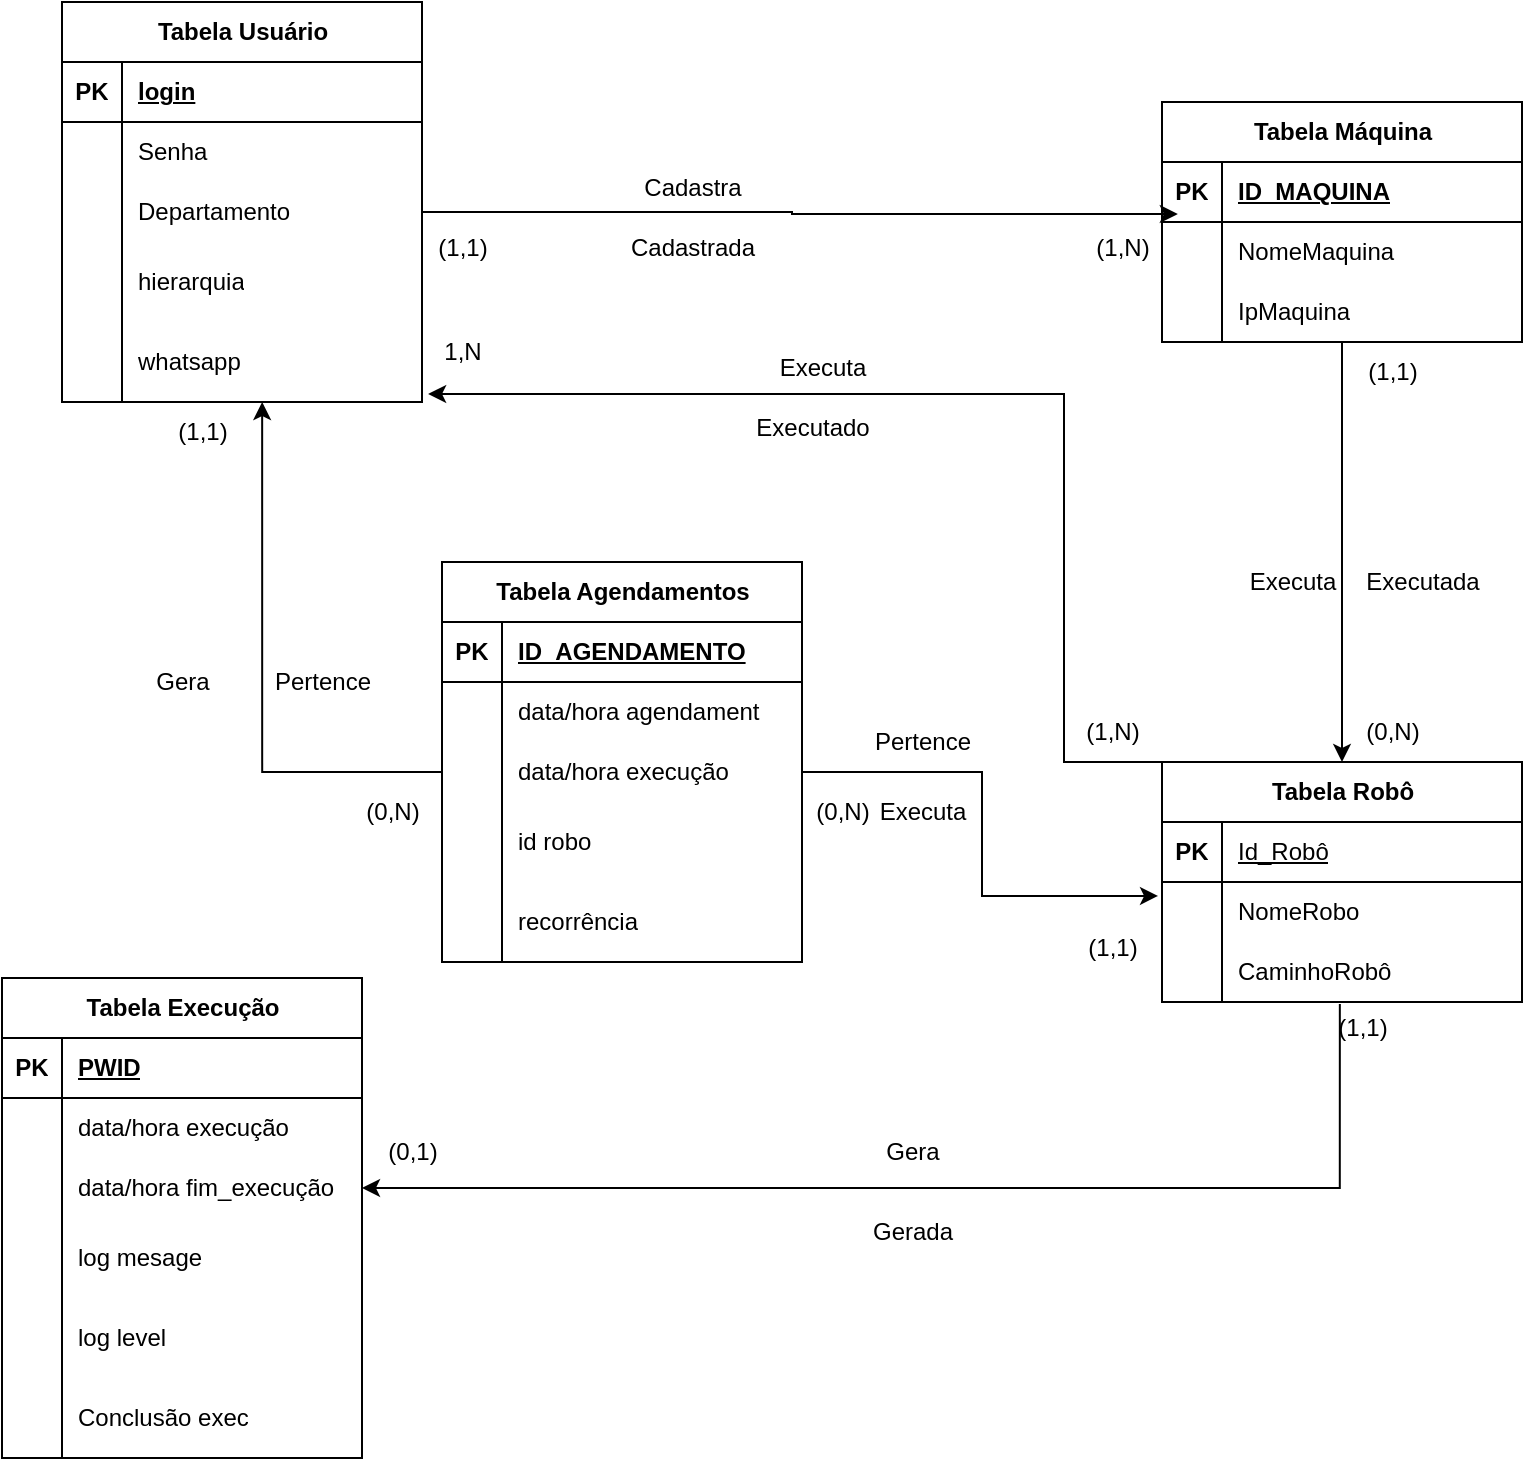 <mxfile version="26.2.14">
  <diagram name="Page-1" id="6133507b-19e7-1e82-6fc7-422aa6c4b21f">
    <mxGraphModel dx="1426" dy="777" grid="1" gridSize="10" guides="1" tooltips="1" connect="1" arrows="1" fold="1" page="1" pageScale="1" pageWidth="1100" pageHeight="850" background="none" math="0" shadow="0">
      <root>
        <mxCell id="0" />
        <mxCell id="1" parent="0" />
        <mxCell id="HXHxLX1F0vO_g3HVjSz9-2" value="Tabela Usuário" style="shape=table;startSize=30;container=1;collapsible=1;childLayout=tableLayout;fixedRows=1;rowLines=0;fontStyle=1;align=center;resizeLast=1;html=1;" vertex="1" parent="1">
          <mxGeometry x="300" y="70" width="180" height="200" as="geometry" />
        </mxCell>
        <mxCell id="HXHxLX1F0vO_g3HVjSz9-3" value="" style="shape=tableRow;horizontal=0;startSize=0;swimlaneHead=0;swimlaneBody=0;fillColor=none;collapsible=0;dropTarget=0;points=[[0,0.5],[1,0.5]];portConstraint=eastwest;top=0;left=0;right=0;bottom=1;" vertex="1" parent="HXHxLX1F0vO_g3HVjSz9-2">
          <mxGeometry y="30" width="180" height="30" as="geometry" />
        </mxCell>
        <mxCell id="HXHxLX1F0vO_g3HVjSz9-4" value="PK" style="shape=partialRectangle;connectable=0;fillColor=none;top=0;left=0;bottom=0;right=0;fontStyle=1;overflow=hidden;whiteSpace=wrap;html=1;" vertex="1" parent="HXHxLX1F0vO_g3HVjSz9-3">
          <mxGeometry width="30" height="30" as="geometry">
            <mxRectangle width="30" height="30" as="alternateBounds" />
          </mxGeometry>
        </mxCell>
        <mxCell id="HXHxLX1F0vO_g3HVjSz9-5" value="login" style="shape=partialRectangle;connectable=0;fillColor=none;top=0;left=0;bottom=0;right=0;align=left;spacingLeft=6;fontStyle=5;overflow=hidden;whiteSpace=wrap;html=1;" vertex="1" parent="HXHxLX1F0vO_g3HVjSz9-3">
          <mxGeometry x="30" width="150" height="30" as="geometry">
            <mxRectangle width="150" height="30" as="alternateBounds" />
          </mxGeometry>
        </mxCell>
        <mxCell id="HXHxLX1F0vO_g3HVjSz9-6" value="" style="shape=tableRow;horizontal=0;startSize=0;swimlaneHead=0;swimlaneBody=0;fillColor=none;collapsible=0;dropTarget=0;points=[[0,0.5],[1,0.5]];portConstraint=eastwest;top=0;left=0;right=0;bottom=0;" vertex="1" parent="HXHxLX1F0vO_g3HVjSz9-2">
          <mxGeometry y="60" width="180" height="30" as="geometry" />
        </mxCell>
        <mxCell id="HXHxLX1F0vO_g3HVjSz9-7" value="" style="shape=partialRectangle;connectable=0;fillColor=none;top=0;left=0;bottom=0;right=0;editable=1;overflow=hidden;whiteSpace=wrap;html=1;" vertex="1" parent="HXHxLX1F0vO_g3HVjSz9-6">
          <mxGeometry width="30" height="30" as="geometry">
            <mxRectangle width="30" height="30" as="alternateBounds" />
          </mxGeometry>
        </mxCell>
        <mxCell id="HXHxLX1F0vO_g3HVjSz9-8" value="Senha" style="shape=partialRectangle;connectable=0;fillColor=none;top=0;left=0;bottom=0;right=0;align=left;spacingLeft=6;overflow=hidden;whiteSpace=wrap;html=1;" vertex="1" parent="HXHxLX1F0vO_g3HVjSz9-6">
          <mxGeometry x="30" width="150" height="30" as="geometry">
            <mxRectangle width="150" height="30" as="alternateBounds" />
          </mxGeometry>
        </mxCell>
        <mxCell id="HXHxLX1F0vO_g3HVjSz9-9" value="" style="shape=tableRow;horizontal=0;startSize=0;swimlaneHead=0;swimlaneBody=0;fillColor=none;collapsible=0;dropTarget=0;points=[[0,0.5],[1,0.5]];portConstraint=eastwest;top=0;left=0;right=0;bottom=0;" vertex="1" parent="HXHxLX1F0vO_g3HVjSz9-2">
          <mxGeometry y="90" width="180" height="30" as="geometry" />
        </mxCell>
        <mxCell id="HXHxLX1F0vO_g3HVjSz9-10" value="" style="shape=partialRectangle;connectable=0;fillColor=none;top=0;left=0;bottom=0;right=0;editable=1;overflow=hidden;whiteSpace=wrap;html=1;" vertex="1" parent="HXHxLX1F0vO_g3HVjSz9-9">
          <mxGeometry width="30" height="30" as="geometry">
            <mxRectangle width="30" height="30" as="alternateBounds" />
          </mxGeometry>
        </mxCell>
        <mxCell id="HXHxLX1F0vO_g3HVjSz9-11" value="Departamento" style="shape=partialRectangle;connectable=0;fillColor=none;top=0;left=0;bottom=0;right=0;align=left;spacingLeft=6;overflow=hidden;whiteSpace=wrap;html=1;" vertex="1" parent="HXHxLX1F0vO_g3HVjSz9-9">
          <mxGeometry x="30" width="150" height="30" as="geometry">
            <mxRectangle width="150" height="30" as="alternateBounds" />
          </mxGeometry>
        </mxCell>
        <mxCell id="HXHxLX1F0vO_g3HVjSz9-12" value="" style="shape=tableRow;horizontal=0;startSize=0;swimlaneHead=0;swimlaneBody=0;fillColor=none;collapsible=0;dropTarget=0;points=[[0,0.5],[1,0.5]];portConstraint=eastwest;top=0;left=0;right=0;bottom=0;" vertex="1" parent="HXHxLX1F0vO_g3HVjSz9-2">
          <mxGeometry y="120" width="180" height="40" as="geometry" />
        </mxCell>
        <mxCell id="HXHxLX1F0vO_g3HVjSz9-13" value="" style="shape=partialRectangle;connectable=0;fillColor=none;top=0;left=0;bottom=0;right=0;editable=1;overflow=hidden;whiteSpace=wrap;html=1;" vertex="1" parent="HXHxLX1F0vO_g3HVjSz9-12">
          <mxGeometry width="30" height="40" as="geometry">
            <mxRectangle width="30" height="40" as="alternateBounds" />
          </mxGeometry>
        </mxCell>
        <mxCell id="HXHxLX1F0vO_g3HVjSz9-14" value="hierarquia" style="shape=partialRectangle;connectable=0;fillColor=none;top=0;left=0;bottom=0;right=0;align=left;spacingLeft=6;overflow=hidden;whiteSpace=wrap;html=1;" vertex="1" parent="HXHxLX1F0vO_g3HVjSz9-12">
          <mxGeometry x="30" width="150" height="40" as="geometry">
            <mxRectangle width="150" height="40" as="alternateBounds" />
          </mxGeometry>
        </mxCell>
        <mxCell id="HXHxLX1F0vO_g3HVjSz9-15" style="shape=tableRow;horizontal=0;startSize=0;swimlaneHead=0;swimlaneBody=0;fillColor=none;collapsible=0;dropTarget=0;points=[[0,0.5],[1,0.5]];portConstraint=eastwest;top=0;left=0;right=0;bottom=0;" vertex="1" parent="HXHxLX1F0vO_g3HVjSz9-2">
          <mxGeometry y="160" width="180" height="40" as="geometry" />
        </mxCell>
        <mxCell id="HXHxLX1F0vO_g3HVjSz9-16" style="shape=partialRectangle;connectable=0;fillColor=none;top=0;left=0;bottom=0;right=0;editable=1;overflow=hidden;whiteSpace=wrap;html=1;" vertex="1" parent="HXHxLX1F0vO_g3HVjSz9-15">
          <mxGeometry width="30" height="40" as="geometry">
            <mxRectangle width="30" height="40" as="alternateBounds" />
          </mxGeometry>
        </mxCell>
        <mxCell id="HXHxLX1F0vO_g3HVjSz9-17" value="whatsapp" style="shape=partialRectangle;connectable=0;fillColor=none;top=0;left=0;bottom=0;right=0;align=left;spacingLeft=6;overflow=hidden;whiteSpace=wrap;html=1;" vertex="1" parent="HXHxLX1F0vO_g3HVjSz9-15">
          <mxGeometry x="30" width="150" height="40" as="geometry">
            <mxRectangle width="150" height="40" as="alternateBounds" />
          </mxGeometry>
        </mxCell>
        <mxCell id="HXHxLX1F0vO_g3HVjSz9-89" style="edgeStyle=orthogonalEdgeStyle;rounded=0;orthogonalLoop=1;jettySize=auto;html=1;" edge="1" parent="1" source="HXHxLX1F0vO_g3HVjSz9-19" target="HXHxLX1F0vO_g3HVjSz9-32">
          <mxGeometry relative="1" as="geometry" />
        </mxCell>
        <mxCell id="HXHxLX1F0vO_g3HVjSz9-19" value="Tabela Máquina" style="shape=table;startSize=30;container=1;collapsible=1;childLayout=tableLayout;fixedRows=1;rowLines=0;fontStyle=1;align=center;resizeLast=1;html=1;" vertex="1" parent="1">
          <mxGeometry x="850" y="120" width="180" height="120" as="geometry" />
        </mxCell>
        <mxCell id="HXHxLX1F0vO_g3HVjSz9-20" value="" style="shape=tableRow;horizontal=0;startSize=0;swimlaneHead=0;swimlaneBody=0;fillColor=none;collapsible=0;dropTarget=0;points=[[0,0.5],[1,0.5]];portConstraint=eastwest;top=0;left=0;right=0;bottom=1;" vertex="1" parent="HXHxLX1F0vO_g3HVjSz9-19">
          <mxGeometry y="30" width="180" height="30" as="geometry" />
        </mxCell>
        <mxCell id="HXHxLX1F0vO_g3HVjSz9-21" value="PK" style="shape=partialRectangle;connectable=0;fillColor=none;top=0;left=0;bottom=0;right=0;fontStyle=1;overflow=hidden;whiteSpace=wrap;html=1;" vertex="1" parent="HXHxLX1F0vO_g3HVjSz9-20">
          <mxGeometry width="30" height="30" as="geometry">
            <mxRectangle width="30" height="30" as="alternateBounds" />
          </mxGeometry>
        </mxCell>
        <mxCell id="HXHxLX1F0vO_g3HVjSz9-22" value="ID_MAQUINA" style="shape=partialRectangle;connectable=0;fillColor=none;top=0;left=0;bottom=0;right=0;align=left;spacingLeft=6;fontStyle=5;overflow=hidden;whiteSpace=wrap;html=1;" vertex="1" parent="HXHxLX1F0vO_g3HVjSz9-20">
          <mxGeometry x="30" width="150" height="30" as="geometry">
            <mxRectangle width="150" height="30" as="alternateBounds" />
          </mxGeometry>
        </mxCell>
        <mxCell id="HXHxLX1F0vO_g3HVjSz9-23" value="" style="shape=tableRow;horizontal=0;startSize=0;swimlaneHead=0;swimlaneBody=0;fillColor=none;collapsible=0;dropTarget=0;points=[[0,0.5],[1,0.5]];portConstraint=eastwest;top=0;left=0;right=0;bottom=0;" vertex="1" parent="HXHxLX1F0vO_g3HVjSz9-19">
          <mxGeometry y="60" width="180" height="30" as="geometry" />
        </mxCell>
        <mxCell id="HXHxLX1F0vO_g3HVjSz9-24" value="" style="shape=partialRectangle;connectable=0;fillColor=none;top=0;left=0;bottom=0;right=0;editable=1;overflow=hidden;whiteSpace=wrap;html=1;" vertex="1" parent="HXHxLX1F0vO_g3HVjSz9-23">
          <mxGeometry width="30" height="30" as="geometry">
            <mxRectangle width="30" height="30" as="alternateBounds" />
          </mxGeometry>
        </mxCell>
        <mxCell id="HXHxLX1F0vO_g3HVjSz9-25" value="NomeMaquina&lt;span style=&quot;white-space: pre;&quot;&gt;&#x9;&lt;/span&gt;" style="shape=partialRectangle;connectable=0;fillColor=none;top=0;left=0;bottom=0;right=0;align=left;spacingLeft=6;overflow=hidden;whiteSpace=wrap;html=1;" vertex="1" parent="HXHxLX1F0vO_g3HVjSz9-23">
          <mxGeometry x="30" width="150" height="30" as="geometry">
            <mxRectangle width="150" height="30" as="alternateBounds" />
          </mxGeometry>
        </mxCell>
        <mxCell id="HXHxLX1F0vO_g3HVjSz9-26" value="" style="shape=tableRow;horizontal=0;startSize=0;swimlaneHead=0;swimlaneBody=0;fillColor=none;collapsible=0;dropTarget=0;points=[[0,0.5],[1,0.5]];portConstraint=eastwest;top=0;left=0;right=0;bottom=0;" vertex="1" parent="HXHxLX1F0vO_g3HVjSz9-19">
          <mxGeometry y="90" width="180" height="30" as="geometry" />
        </mxCell>
        <mxCell id="HXHxLX1F0vO_g3HVjSz9-27" value="" style="shape=partialRectangle;connectable=0;fillColor=none;top=0;left=0;bottom=0;right=0;editable=1;overflow=hidden;whiteSpace=wrap;html=1;" vertex="1" parent="HXHxLX1F0vO_g3HVjSz9-26">
          <mxGeometry width="30" height="30" as="geometry">
            <mxRectangle width="30" height="30" as="alternateBounds" />
          </mxGeometry>
        </mxCell>
        <mxCell id="HXHxLX1F0vO_g3HVjSz9-28" value="IpMaquina" style="shape=partialRectangle;connectable=0;fillColor=none;top=0;left=0;bottom=0;right=0;align=left;spacingLeft=6;overflow=hidden;whiteSpace=wrap;html=1;" vertex="1" parent="HXHxLX1F0vO_g3HVjSz9-26">
          <mxGeometry x="30" width="150" height="30" as="geometry">
            <mxRectangle width="150" height="30" as="alternateBounds" />
          </mxGeometry>
        </mxCell>
        <mxCell id="HXHxLX1F0vO_g3HVjSz9-125" style="edgeStyle=orthogonalEdgeStyle;rounded=0;orthogonalLoop=1;jettySize=auto;html=1;entryX=1.017;entryY=0.9;entryDx=0;entryDy=0;entryPerimeter=0;exitX=0;exitY=0;exitDx=0;exitDy=0;" edge="1" parent="1" source="HXHxLX1F0vO_g3HVjSz9-32" target="HXHxLX1F0vO_g3HVjSz9-15">
          <mxGeometry relative="1" as="geometry">
            <mxPoint x="800" y="270" as="targetPoint" />
            <Array as="points">
              <mxPoint x="801" y="450" />
              <mxPoint x="801" y="266" />
            </Array>
          </mxGeometry>
        </mxCell>
        <mxCell id="HXHxLX1F0vO_g3HVjSz9-32" value="Tabela Robô" style="shape=table;startSize=30;container=1;collapsible=1;childLayout=tableLayout;fixedRows=1;rowLines=0;fontStyle=1;align=center;resizeLast=1;html=1;" vertex="1" parent="1">
          <mxGeometry x="850" y="450" width="180" height="120" as="geometry">
            <mxRectangle x="850" y="450" width="110" height="30" as="alternateBounds" />
          </mxGeometry>
        </mxCell>
        <mxCell id="HXHxLX1F0vO_g3HVjSz9-33" value="" style="shape=tableRow;horizontal=0;startSize=0;swimlaneHead=0;swimlaneBody=0;fillColor=none;collapsible=0;dropTarget=0;points=[[0,0.5],[1,0.5]];portConstraint=eastwest;top=0;left=0;right=0;bottom=1;" vertex="1" parent="HXHxLX1F0vO_g3HVjSz9-32">
          <mxGeometry y="30" width="180" height="30" as="geometry" />
        </mxCell>
        <mxCell id="HXHxLX1F0vO_g3HVjSz9-34" value="PK" style="shape=partialRectangle;connectable=0;fillColor=none;top=0;left=0;bottom=0;right=0;fontStyle=1;overflow=hidden;whiteSpace=wrap;html=1;" vertex="1" parent="HXHxLX1F0vO_g3HVjSz9-33">
          <mxGeometry width="30" height="30" as="geometry">
            <mxRectangle width="30" height="30" as="alternateBounds" />
          </mxGeometry>
        </mxCell>
        <mxCell id="HXHxLX1F0vO_g3HVjSz9-35" value="&lt;span style=&quot;font-weight: 400;&quot;&gt;Id_Robô&lt;/span&gt;" style="shape=partialRectangle;connectable=0;fillColor=none;top=0;left=0;bottom=0;right=0;align=left;spacingLeft=6;fontStyle=5;overflow=hidden;whiteSpace=wrap;html=1;" vertex="1" parent="HXHxLX1F0vO_g3HVjSz9-33">
          <mxGeometry x="30" width="150" height="30" as="geometry">
            <mxRectangle width="150" height="30" as="alternateBounds" />
          </mxGeometry>
        </mxCell>
        <mxCell id="HXHxLX1F0vO_g3HVjSz9-39" value="" style="shape=tableRow;horizontal=0;startSize=0;swimlaneHead=0;swimlaneBody=0;fillColor=none;collapsible=0;dropTarget=0;points=[[0,0.5],[1,0.5]];portConstraint=eastwest;top=0;left=0;right=0;bottom=0;" vertex="1" parent="HXHxLX1F0vO_g3HVjSz9-32">
          <mxGeometry y="60" width="180" height="30" as="geometry" />
        </mxCell>
        <mxCell id="HXHxLX1F0vO_g3HVjSz9-40" value="" style="shape=partialRectangle;connectable=0;fillColor=none;top=0;left=0;bottom=0;right=0;editable=1;overflow=hidden;whiteSpace=wrap;html=1;" vertex="1" parent="HXHxLX1F0vO_g3HVjSz9-39">
          <mxGeometry width="30" height="30" as="geometry">
            <mxRectangle width="30" height="30" as="alternateBounds" />
          </mxGeometry>
        </mxCell>
        <mxCell id="HXHxLX1F0vO_g3HVjSz9-41" value="NomeRobo" style="shape=partialRectangle;connectable=0;fillColor=none;top=0;left=0;bottom=0;right=0;align=left;spacingLeft=6;overflow=hidden;whiteSpace=wrap;html=1;" vertex="1" parent="HXHxLX1F0vO_g3HVjSz9-39">
          <mxGeometry x="30" width="150" height="30" as="geometry">
            <mxRectangle width="150" height="30" as="alternateBounds" />
          </mxGeometry>
        </mxCell>
        <mxCell id="HXHxLX1F0vO_g3HVjSz9-42" style="shape=tableRow;horizontal=0;startSize=0;swimlaneHead=0;swimlaneBody=0;fillColor=none;collapsible=0;dropTarget=0;points=[[0,0.5],[1,0.5]];portConstraint=eastwest;top=0;left=0;right=0;bottom=0;" vertex="1" parent="HXHxLX1F0vO_g3HVjSz9-32">
          <mxGeometry y="90" width="180" height="30" as="geometry" />
        </mxCell>
        <mxCell id="HXHxLX1F0vO_g3HVjSz9-43" style="shape=partialRectangle;connectable=0;fillColor=none;top=0;left=0;bottom=0;right=0;editable=1;overflow=hidden;whiteSpace=wrap;html=1;" vertex="1" parent="HXHxLX1F0vO_g3HVjSz9-42">
          <mxGeometry width="30" height="30" as="geometry">
            <mxRectangle width="30" height="30" as="alternateBounds" />
          </mxGeometry>
        </mxCell>
        <mxCell id="HXHxLX1F0vO_g3HVjSz9-44" value="CaminhoRobô" style="shape=partialRectangle;connectable=0;fillColor=none;top=0;left=0;bottom=0;right=0;align=left;spacingLeft=6;overflow=hidden;whiteSpace=wrap;html=1;" vertex="1" parent="HXHxLX1F0vO_g3HVjSz9-42">
          <mxGeometry x="30" width="150" height="30" as="geometry">
            <mxRectangle width="150" height="30" as="alternateBounds" />
          </mxGeometry>
        </mxCell>
        <mxCell id="HXHxLX1F0vO_g3HVjSz9-45" value="Tabela Execução" style="shape=table;startSize=30;container=1;collapsible=1;childLayout=tableLayout;fixedRows=1;rowLines=0;fontStyle=1;align=center;resizeLast=1;html=1;" vertex="1" parent="1">
          <mxGeometry x="270" y="558" width="180" height="240" as="geometry" />
        </mxCell>
        <mxCell id="HXHxLX1F0vO_g3HVjSz9-46" value="" style="shape=tableRow;horizontal=0;startSize=0;swimlaneHead=0;swimlaneBody=0;fillColor=none;collapsible=0;dropTarget=0;points=[[0,0.5],[1,0.5]];portConstraint=eastwest;top=0;left=0;right=0;bottom=1;" vertex="1" parent="HXHxLX1F0vO_g3HVjSz9-45">
          <mxGeometry y="30" width="180" height="30" as="geometry" />
        </mxCell>
        <mxCell id="HXHxLX1F0vO_g3HVjSz9-47" value="PK" style="shape=partialRectangle;connectable=0;fillColor=none;top=0;left=0;bottom=0;right=0;fontStyle=1;overflow=hidden;whiteSpace=wrap;html=1;" vertex="1" parent="HXHxLX1F0vO_g3HVjSz9-46">
          <mxGeometry width="30" height="30" as="geometry">
            <mxRectangle width="30" height="30" as="alternateBounds" />
          </mxGeometry>
        </mxCell>
        <mxCell id="HXHxLX1F0vO_g3HVjSz9-48" value="PWID" style="shape=partialRectangle;connectable=0;fillColor=none;top=0;left=0;bottom=0;right=0;align=left;spacingLeft=6;fontStyle=5;overflow=hidden;whiteSpace=wrap;html=1;" vertex="1" parent="HXHxLX1F0vO_g3HVjSz9-46">
          <mxGeometry x="30" width="150" height="30" as="geometry">
            <mxRectangle width="150" height="30" as="alternateBounds" />
          </mxGeometry>
        </mxCell>
        <mxCell id="HXHxLX1F0vO_g3HVjSz9-49" value="" style="shape=tableRow;horizontal=0;startSize=0;swimlaneHead=0;swimlaneBody=0;fillColor=none;collapsible=0;dropTarget=0;points=[[0,0.5],[1,0.5]];portConstraint=eastwest;top=0;left=0;right=0;bottom=0;" vertex="1" parent="HXHxLX1F0vO_g3HVjSz9-45">
          <mxGeometry y="60" width="180" height="30" as="geometry" />
        </mxCell>
        <mxCell id="HXHxLX1F0vO_g3HVjSz9-50" value="" style="shape=partialRectangle;connectable=0;fillColor=none;top=0;left=0;bottom=0;right=0;editable=1;overflow=hidden;whiteSpace=wrap;html=1;" vertex="1" parent="HXHxLX1F0vO_g3HVjSz9-49">
          <mxGeometry width="30" height="30" as="geometry">
            <mxRectangle width="30" height="30" as="alternateBounds" />
          </mxGeometry>
        </mxCell>
        <mxCell id="HXHxLX1F0vO_g3HVjSz9-51" value="&lt;span style=&quot;text-align: center;&quot;&gt;data/hora execução&lt;/span&gt;" style="shape=partialRectangle;connectable=0;fillColor=none;top=0;left=0;bottom=0;right=0;align=left;spacingLeft=6;overflow=hidden;whiteSpace=wrap;html=1;" vertex="1" parent="HXHxLX1F0vO_g3HVjSz9-49">
          <mxGeometry x="30" width="150" height="30" as="geometry">
            <mxRectangle width="150" height="30" as="alternateBounds" />
          </mxGeometry>
        </mxCell>
        <mxCell id="HXHxLX1F0vO_g3HVjSz9-52" value="" style="shape=tableRow;horizontal=0;startSize=0;swimlaneHead=0;swimlaneBody=0;fillColor=none;collapsible=0;dropTarget=0;points=[[0,0.5],[1,0.5]];portConstraint=eastwest;top=0;left=0;right=0;bottom=0;" vertex="1" parent="HXHxLX1F0vO_g3HVjSz9-45">
          <mxGeometry y="90" width="180" height="30" as="geometry" />
        </mxCell>
        <mxCell id="HXHxLX1F0vO_g3HVjSz9-53" value="" style="shape=partialRectangle;connectable=0;fillColor=none;top=0;left=0;bottom=0;right=0;editable=1;overflow=hidden;whiteSpace=wrap;html=1;" vertex="1" parent="HXHxLX1F0vO_g3HVjSz9-52">
          <mxGeometry width="30" height="30" as="geometry">
            <mxRectangle width="30" height="30" as="alternateBounds" />
          </mxGeometry>
        </mxCell>
        <mxCell id="HXHxLX1F0vO_g3HVjSz9-54" value="&lt;span style=&quot;text-align: center;&quot;&gt;data/hora fim_execução&lt;/span&gt;" style="shape=partialRectangle;connectable=0;fillColor=none;top=0;left=0;bottom=0;right=0;align=left;spacingLeft=6;overflow=hidden;whiteSpace=wrap;html=1;" vertex="1" parent="HXHxLX1F0vO_g3HVjSz9-52">
          <mxGeometry x="30" width="150" height="30" as="geometry">
            <mxRectangle width="150" height="30" as="alternateBounds" />
          </mxGeometry>
        </mxCell>
        <mxCell id="HXHxLX1F0vO_g3HVjSz9-55" value="" style="shape=tableRow;horizontal=0;startSize=0;swimlaneHead=0;swimlaneBody=0;fillColor=none;collapsible=0;dropTarget=0;points=[[0,0.5],[1,0.5]];portConstraint=eastwest;top=0;left=0;right=0;bottom=0;" vertex="1" parent="HXHxLX1F0vO_g3HVjSz9-45">
          <mxGeometry y="120" width="180" height="40" as="geometry" />
        </mxCell>
        <mxCell id="HXHxLX1F0vO_g3HVjSz9-56" value="" style="shape=partialRectangle;connectable=0;fillColor=none;top=0;left=0;bottom=0;right=0;editable=1;overflow=hidden;whiteSpace=wrap;html=1;" vertex="1" parent="HXHxLX1F0vO_g3HVjSz9-55">
          <mxGeometry width="30" height="40" as="geometry">
            <mxRectangle width="30" height="40" as="alternateBounds" />
          </mxGeometry>
        </mxCell>
        <mxCell id="HXHxLX1F0vO_g3HVjSz9-57" value="&lt;span style=&quot;text-align: center;&quot;&gt;log mesage&lt;/span&gt;" style="shape=partialRectangle;connectable=0;fillColor=none;top=0;left=0;bottom=0;right=0;align=left;spacingLeft=6;overflow=hidden;whiteSpace=wrap;html=1;" vertex="1" parent="HXHxLX1F0vO_g3HVjSz9-55">
          <mxGeometry x="30" width="150" height="40" as="geometry">
            <mxRectangle width="150" height="40" as="alternateBounds" />
          </mxGeometry>
        </mxCell>
        <mxCell id="HXHxLX1F0vO_g3HVjSz9-58" style="shape=tableRow;horizontal=0;startSize=0;swimlaneHead=0;swimlaneBody=0;fillColor=none;collapsible=0;dropTarget=0;points=[[0,0.5],[1,0.5]];portConstraint=eastwest;top=0;left=0;right=0;bottom=0;" vertex="1" parent="HXHxLX1F0vO_g3HVjSz9-45">
          <mxGeometry y="160" width="180" height="40" as="geometry" />
        </mxCell>
        <mxCell id="HXHxLX1F0vO_g3HVjSz9-59" style="shape=partialRectangle;connectable=0;fillColor=none;top=0;left=0;bottom=0;right=0;editable=1;overflow=hidden;whiteSpace=wrap;html=1;" vertex="1" parent="HXHxLX1F0vO_g3HVjSz9-58">
          <mxGeometry width="30" height="40" as="geometry">
            <mxRectangle width="30" height="40" as="alternateBounds" />
          </mxGeometry>
        </mxCell>
        <mxCell id="HXHxLX1F0vO_g3HVjSz9-60" value="&lt;span style=&quot;text-align: center;&quot;&gt;log level&lt;/span&gt;" style="shape=partialRectangle;connectable=0;fillColor=none;top=0;left=0;bottom=0;right=0;align=left;spacingLeft=6;overflow=hidden;whiteSpace=wrap;html=1;" vertex="1" parent="HXHxLX1F0vO_g3HVjSz9-58">
          <mxGeometry x="30" width="150" height="40" as="geometry">
            <mxRectangle width="150" height="40" as="alternateBounds" />
          </mxGeometry>
        </mxCell>
        <mxCell id="HXHxLX1F0vO_g3HVjSz9-61" style="shape=tableRow;horizontal=0;startSize=0;swimlaneHead=0;swimlaneBody=0;fillColor=none;collapsible=0;dropTarget=0;points=[[0,0.5],[1,0.5]];portConstraint=eastwest;top=0;left=0;right=0;bottom=0;" vertex="1" parent="HXHxLX1F0vO_g3HVjSz9-45">
          <mxGeometry y="200" width="180" height="40" as="geometry" />
        </mxCell>
        <mxCell id="HXHxLX1F0vO_g3HVjSz9-62" style="shape=partialRectangle;connectable=0;fillColor=none;top=0;left=0;bottom=0;right=0;editable=1;overflow=hidden;whiteSpace=wrap;html=1;" vertex="1" parent="HXHxLX1F0vO_g3HVjSz9-61">
          <mxGeometry width="30" height="40" as="geometry">
            <mxRectangle width="30" height="40" as="alternateBounds" />
          </mxGeometry>
        </mxCell>
        <mxCell id="HXHxLX1F0vO_g3HVjSz9-63" value="&lt;span style=&quot;text-align: center;&quot;&gt;Conclusão exec&lt;/span&gt;" style="shape=partialRectangle;connectable=0;fillColor=none;top=0;left=0;bottom=0;right=0;align=left;spacingLeft=6;overflow=hidden;whiteSpace=wrap;html=1;" vertex="1" parent="HXHxLX1F0vO_g3HVjSz9-61">
          <mxGeometry x="30" width="150" height="40" as="geometry">
            <mxRectangle width="150" height="40" as="alternateBounds" />
          </mxGeometry>
        </mxCell>
        <mxCell id="HXHxLX1F0vO_g3HVjSz9-64" value="Tabela Agendamentos" style="shape=table;startSize=30;container=1;collapsible=1;childLayout=tableLayout;fixedRows=1;rowLines=0;fontStyle=1;align=center;resizeLast=1;html=1;" vertex="1" parent="1">
          <mxGeometry x="490" y="350" width="180" height="200" as="geometry" />
        </mxCell>
        <mxCell id="HXHxLX1F0vO_g3HVjSz9-65" value="" style="shape=tableRow;horizontal=0;startSize=0;swimlaneHead=0;swimlaneBody=0;fillColor=none;collapsible=0;dropTarget=0;points=[[0,0.5],[1,0.5]];portConstraint=eastwest;top=0;left=0;right=0;bottom=1;" vertex="1" parent="HXHxLX1F0vO_g3HVjSz9-64">
          <mxGeometry y="30" width="180" height="30" as="geometry" />
        </mxCell>
        <mxCell id="HXHxLX1F0vO_g3HVjSz9-66" value="PK" style="shape=partialRectangle;connectable=0;fillColor=none;top=0;left=0;bottom=0;right=0;fontStyle=1;overflow=hidden;whiteSpace=wrap;html=1;" vertex="1" parent="HXHxLX1F0vO_g3HVjSz9-65">
          <mxGeometry width="30" height="30" as="geometry">
            <mxRectangle width="30" height="30" as="alternateBounds" />
          </mxGeometry>
        </mxCell>
        <mxCell id="HXHxLX1F0vO_g3HVjSz9-67" value="ID_AGENDAMENTO" style="shape=partialRectangle;connectable=0;fillColor=none;top=0;left=0;bottom=0;right=0;align=left;spacingLeft=6;fontStyle=5;overflow=hidden;whiteSpace=wrap;html=1;" vertex="1" parent="HXHxLX1F0vO_g3HVjSz9-65">
          <mxGeometry x="30" width="150" height="30" as="geometry">
            <mxRectangle width="150" height="30" as="alternateBounds" />
          </mxGeometry>
        </mxCell>
        <mxCell id="HXHxLX1F0vO_g3HVjSz9-68" value="" style="shape=tableRow;horizontal=0;startSize=0;swimlaneHead=0;swimlaneBody=0;fillColor=none;collapsible=0;dropTarget=0;points=[[0,0.5],[1,0.5]];portConstraint=eastwest;top=0;left=0;right=0;bottom=0;" vertex="1" parent="HXHxLX1F0vO_g3HVjSz9-64">
          <mxGeometry y="60" width="180" height="30" as="geometry" />
        </mxCell>
        <mxCell id="HXHxLX1F0vO_g3HVjSz9-69" value="" style="shape=partialRectangle;connectable=0;fillColor=none;top=0;left=0;bottom=0;right=0;editable=1;overflow=hidden;whiteSpace=wrap;html=1;" vertex="1" parent="HXHxLX1F0vO_g3HVjSz9-68">
          <mxGeometry width="30" height="30" as="geometry">
            <mxRectangle width="30" height="30" as="alternateBounds" />
          </mxGeometry>
        </mxCell>
        <mxCell id="HXHxLX1F0vO_g3HVjSz9-70" value="&lt;div style=&quot;forced-color-adjust: none; box-shadow: none !important;&quot;&gt;data/hora agendament&lt;/div&gt;" style="shape=partialRectangle;connectable=0;fillColor=none;top=0;left=0;bottom=0;right=0;align=left;spacingLeft=6;overflow=hidden;whiteSpace=wrap;html=1;" vertex="1" parent="HXHxLX1F0vO_g3HVjSz9-68">
          <mxGeometry x="30" width="150" height="30" as="geometry">
            <mxRectangle width="150" height="30" as="alternateBounds" />
          </mxGeometry>
        </mxCell>
        <mxCell id="HXHxLX1F0vO_g3HVjSz9-71" value="" style="shape=tableRow;horizontal=0;startSize=0;swimlaneHead=0;swimlaneBody=0;fillColor=none;collapsible=0;dropTarget=0;points=[[0,0.5],[1,0.5]];portConstraint=eastwest;top=0;left=0;right=0;bottom=0;" vertex="1" parent="HXHxLX1F0vO_g3HVjSz9-64">
          <mxGeometry y="90" width="180" height="30" as="geometry" />
        </mxCell>
        <mxCell id="HXHxLX1F0vO_g3HVjSz9-72" value="" style="shape=partialRectangle;connectable=0;fillColor=none;top=0;left=0;bottom=0;right=0;editable=1;overflow=hidden;whiteSpace=wrap;html=1;" vertex="1" parent="HXHxLX1F0vO_g3HVjSz9-71">
          <mxGeometry width="30" height="30" as="geometry">
            <mxRectangle width="30" height="30" as="alternateBounds" />
          </mxGeometry>
        </mxCell>
        <mxCell id="HXHxLX1F0vO_g3HVjSz9-73" value="&lt;span style=&quot;text-align: center;&quot;&gt;data/hora execução&lt;/span&gt;" style="shape=partialRectangle;connectable=0;fillColor=none;top=0;left=0;bottom=0;right=0;align=left;spacingLeft=6;overflow=hidden;whiteSpace=wrap;html=1;" vertex="1" parent="HXHxLX1F0vO_g3HVjSz9-71">
          <mxGeometry x="30" width="150" height="30" as="geometry">
            <mxRectangle width="150" height="30" as="alternateBounds" />
          </mxGeometry>
        </mxCell>
        <mxCell id="HXHxLX1F0vO_g3HVjSz9-74" value="" style="shape=tableRow;horizontal=0;startSize=0;swimlaneHead=0;swimlaneBody=0;fillColor=none;collapsible=0;dropTarget=0;points=[[0,0.5],[1,0.5]];portConstraint=eastwest;top=0;left=0;right=0;bottom=0;" vertex="1" parent="HXHxLX1F0vO_g3HVjSz9-64">
          <mxGeometry y="120" width="180" height="40" as="geometry" />
        </mxCell>
        <mxCell id="HXHxLX1F0vO_g3HVjSz9-75" value="" style="shape=partialRectangle;connectable=0;fillColor=none;top=0;left=0;bottom=0;right=0;editable=1;overflow=hidden;whiteSpace=wrap;html=1;" vertex="1" parent="HXHxLX1F0vO_g3HVjSz9-74">
          <mxGeometry width="30" height="40" as="geometry">
            <mxRectangle width="30" height="40" as="alternateBounds" />
          </mxGeometry>
        </mxCell>
        <mxCell id="HXHxLX1F0vO_g3HVjSz9-76" value="&lt;span style=&quot;text-align: center;&quot;&gt;id robo&lt;/span&gt;" style="shape=partialRectangle;connectable=0;fillColor=none;top=0;left=0;bottom=0;right=0;align=left;spacingLeft=6;overflow=hidden;whiteSpace=wrap;html=1;" vertex="1" parent="HXHxLX1F0vO_g3HVjSz9-74">
          <mxGeometry x="30" width="150" height="40" as="geometry">
            <mxRectangle width="150" height="40" as="alternateBounds" />
          </mxGeometry>
        </mxCell>
        <mxCell id="HXHxLX1F0vO_g3HVjSz9-77" style="shape=tableRow;horizontal=0;startSize=0;swimlaneHead=0;swimlaneBody=0;fillColor=none;collapsible=0;dropTarget=0;points=[[0,0.5],[1,0.5]];portConstraint=eastwest;top=0;left=0;right=0;bottom=0;" vertex="1" parent="HXHxLX1F0vO_g3HVjSz9-64">
          <mxGeometry y="160" width="180" height="40" as="geometry" />
        </mxCell>
        <mxCell id="HXHxLX1F0vO_g3HVjSz9-78" style="shape=partialRectangle;connectable=0;fillColor=none;top=0;left=0;bottom=0;right=0;editable=1;overflow=hidden;whiteSpace=wrap;html=1;" vertex="1" parent="HXHxLX1F0vO_g3HVjSz9-77">
          <mxGeometry width="30" height="40" as="geometry">
            <mxRectangle width="30" height="40" as="alternateBounds" />
          </mxGeometry>
        </mxCell>
        <mxCell id="HXHxLX1F0vO_g3HVjSz9-79" value="&lt;span style=&quot;text-align: center;&quot;&gt;recorrência&lt;/span&gt;" style="shape=partialRectangle;connectable=0;fillColor=none;top=0;left=0;bottom=0;right=0;align=left;spacingLeft=6;overflow=hidden;whiteSpace=wrap;html=1;" vertex="1" parent="HXHxLX1F0vO_g3HVjSz9-77">
          <mxGeometry x="30" width="150" height="40" as="geometry">
            <mxRectangle width="150" height="40" as="alternateBounds" />
          </mxGeometry>
        </mxCell>
        <mxCell id="HXHxLX1F0vO_g3HVjSz9-83" style="edgeStyle=orthogonalEdgeStyle;rounded=0;orthogonalLoop=1;jettySize=auto;html=1;exitX=1;exitY=0.5;exitDx=0;exitDy=0;entryX=0.044;entryY=0.867;entryDx=0;entryDy=0;entryPerimeter=0;" edge="1" parent="1" source="HXHxLX1F0vO_g3HVjSz9-9" target="HXHxLX1F0vO_g3HVjSz9-20">
          <mxGeometry relative="1" as="geometry" />
        </mxCell>
        <mxCell id="HXHxLX1F0vO_g3HVjSz9-87" value="Cadastra" style="text;html=1;align=center;verticalAlign=middle;resizable=0;points=[];autosize=1;strokeColor=none;fillColor=none;" vertex="1" parent="1">
          <mxGeometry x="580" y="148" width="70" height="30" as="geometry" />
        </mxCell>
        <mxCell id="HXHxLX1F0vO_g3HVjSz9-88" value="Cadastrada" style="text;html=1;align=center;verticalAlign=middle;resizable=0;points=[];autosize=1;strokeColor=none;fillColor=none;" vertex="1" parent="1">
          <mxGeometry x="570" y="178" width="90" height="30" as="geometry" />
        </mxCell>
        <mxCell id="HXHxLX1F0vO_g3HVjSz9-90" value="Executa" style="text;html=1;align=center;verticalAlign=middle;resizable=0;points=[];autosize=1;strokeColor=none;fillColor=none;" vertex="1" parent="1">
          <mxGeometry x="880" y="345" width="70" height="30" as="geometry" />
        </mxCell>
        <mxCell id="HXHxLX1F0vO_g3HVjSz9-91" value="Executada" style="text;html=1;align=center;verticalAlign=middle;resizable=0;points=[];autosize=1;strokeColor=none;fillColor=none;" vertex="1" parent="1">
          <mxGeometry x="940" y="345" width="80" height="30" as="geometry" />
        </mxCell>
        <mxCell id="HXHxLX1F0vO_g3HVjSz9-92" style="edgeStyle=orthogonalEdgeStyle;rounded=0;orthogonalLoop=1;jettySize=auto;html=1;entryX=1;entryY=0.5;entryDx=0;entryDy=0;exitX=0.494;exitY=1.033;exitDx=0;exitDy=0;exitPerimeter=0;" edge="1" parent="1" source="HXHxLX1F0vO_g3HVjSz9-42" target="HXHxLX1F0vO_g3HVjSz9-52">
          <mxGeometry relative="1" as="geometry">
            <mxPoint x="880" y="660" as="sourcePoint" />
            <mxPoint x="480" y="768" as="targetPoint" />
          </mxGeometry>
        </mxCell>
        <mxCell id="HXHxLX1F0vO_g3HVjSz9-93" value="Gera" style="text;html=1;align=center;verticalAlign=middle;resizable=0;points=[];autosize=1;strokeColor=none;fillColor=none;" vertex="1" parent="1">
          <mxGeometry x="700" y="630" width="50" height="30" as="geometry" />
        </mxCell>
        <mxCell id="HXHxLX1F0vO_g3HVjSz9-94" value="Gerada" style="text;html=1;align=center;verticalAlign=middle;resizable=0;points=[];autosize=1;strokeColor=none;fillColor=none;" vertex="1" parent="1">
          <mxGeometry x="695" y="670" width="60" height="30" as="geometry" />
        </mxCell>
        <mxCell id="HXHxLX1F0vO_g3HVjSz9-96" value="Executa" style="text;html=1;align=center;verticalAlign=middle;resizable=0;points=[];autosize=1;strokeColor=none;fillColor=none;" vertex="1" parent="1">
          <mxGeometry x="695" y="460" width="70" height="30" as="geometry" />
        </mxCell>
        <mxCell id="HXHxLX1F0vO_g3HVjSz9-97" value="Pertence" style="text;html=1;align=center;verticalAlign=middle;resizable=0;points=[];autosize=1;strokeColor=none;fillColor=none;" vertex="1" parent="1">
          <mxGeometry x="695" y="425" width="70" height="30" as="geometry" />
        </mxCell>
        <mxCell id="HXHxLX1F0vO_g3HVjSz9-101" value="Gera" style="text;html=1;align=center;verticalAlign=middle;resizable=0;points=[];autosize=1;strokeColor=none;fillColor=none;" vertex="1" parent="1">
          <mxGeometry x="335" y="395" width="50" height="30" as="geometry" />
        </mxCell>
        <mxCell id="HXHxLX1F0vO_g3HVjSz9-102" value="Pertence" style="text;html=1;align=center;verticalAlign=middle;resizable=0;points=[];autosize=1;strokeColor=none;fillColor=none;" vertex="1" parent="1">
          <mxGeometry x="395" y="395" width="70" height="30" as="geometry" />
        </mxCell>
        <mxCell id="HXHxLX1F0vO_g3HVjSz9-103" value="(0,N)" style="text;html=1;align=center;verticalAlign=middle;resizable=0;points=[];autosize=1;strokeColor=none;fillColor=none;" vertex="1" parent="1">
          <mxGeometry x="440" y="460" width="50" height="30" as="geometry" />
        </mxCell>
        <mxCell id="HXHxLX1F0vO_g3HVjSz9-104" value="(1,1)" style="text;html=1;align=center;verticalAlign=middle;resizable=0;points=[];autosize=1;strokeColor=none;fillColor=none;" vertex="1" parent="1">
          <mxGeometry x="345" y="270" width="50" height="30" as="geometry" />
        </mxCell>
        <mxCell id="HXHxLX1F0vO_g3HVjSz9-108" value="(1,N)" style="text;html=1;align=center;verticalAlign=middle;resizable=0;points=[];autosize=1;strokeColor=none;fillColor=none;" vertex="1" parent="1">
          <mxGeometry x="805" y="178" width="50" height="30" as="geometry" />
        </mxCell>
        <mxCell id="HXHxLX1F0vO_g3HVjSz9-109" value="(1,1)" style="text;html=1;align=center;verticalAlign=middle;resizable=0;points=[];autosize=1;strokeColor=none;fillColor=none;" vertex="1" parent="1">
          <mxGeometry x="475" y="178" width="50" height="30" as="geometry" />
        </mxCell>
        <mxCell id="HXHxLX1F0vO_g3HVjSz9-111" value="(0,N)" style="text;html=1;align=center;verticalAlign=middle;resizable=0;points=[];autosize=1;strokeColor=none;fillColor=none;" vertex="1" parent="1">
          <mxGeometry x="940" y="420" width="50" height="30" as="geometry" />
        </mxCell>
        <mxCell id="HXHxLX1F0vO_g3HVjSz9-112" value="(1,1)" style="text;html=1;align=center;verticalAlign=middle;resizable=0;points=[];autosize=1;strokeColor=none;fillColor=none;" vertex="1" parent="1">
          <mxGeometry x="940" y="240" width="50" height="30" as="geometry" />
        </mxCell>
        <mxCell id="HXHxLX1F0vO_g3HVjSz9-114" value="(0,1)" style="text;html=1;align=center;verticalAlign=middle;resizable=0;points=[];autosize=1;strokeColor=none;fillColor=none;" vertex="1" parent="1">
          <mxGeometry x="450" y="630" width="50" height="30" as="geometry" />
        </mxCell>
        <mxCell id="HXHxLX1F0vO_g3HVjSz9-115" value="(0,N)" style="text;html=1;align=center;verticalAlign=middle;resizable=0;points=[];autosize=1;strokeColor=none;fillColor=none;" vertex="1" parent="1">
          <mxGeometry x="665" y="460" width="50" height="30" as="geometry" />
        </mxCell>
        <mxCell id="HXHxLX1F0vO_g3HVjSz9-116" value="(1,1)" style="text;html=1;align=center;verticalAlign=middle;resizable=0;points=[];autosize=1;strokeColor=none;fillColor=none;" vertex="1" parent="1">
          <mxGeometry x="800" y="528" width="50" height="30" as="geometry" />
        </mxCell>
        <mxCell id="HXHxLX1F0vO_g3HVjSz9-119" value="Executa" style="text;html=1;align=center;verticalAlign=middle;resizable=0;points=[];autosize=1;strokeColor=none;fillColor=none;" vertex="1" parent="1">
          <mxGeometry x="645" y="238" width="70" height="30" as="geometry" />
        </mxCell>
        <mxCell id="HXHxLX1F0vO_g3HVjSz9-120" value="(1,N)" style="text;html=1;align=center;verticalAlign=middle;resizable=0;points=[];autosize=1;strokeColor=none;fillColor=none;" vertex="1" parent="1">
          <mxGeometry x="800" y="420" width="50" height="30" as="geometry" />
        </mxCell>
        <mxCell id="HXHxLX1F0vO_g3HVjSz9-121" value="Executado" style="text;html=1;align=center;verticalAlign=middle;resizable=0;points=[];autosize=1;strokeColor=none;fillColor=none;" vertex="1" parent="1">
          <mxGeometry x="635" y="268" width="80" height="30" as="geometry" />
        </mxCell>
        <mxCell id="HXHxLX1F0vO_g3HVjSz9-122" value="1,N" style="text;html=1;align=center;verticalAlign=middle;resizable=0;points=[];autosize=1;strokeColor=none;fillColor=none;" vertex="1" parent="1">
          <mxGeometry x="480" y="230" width="40" height="30" as="geometry" />
        </mxCell>
        <mxCell id="HXHxLX1F0vO_g3HVjSz9-123" value="(1,1)" style="text;html=1;align=center;verticalAlign=middle;resizable=0;points=[];autosize=1;strokeColor=none;fillColor=none;" vertex="1" parent="1">
          <mxGeometry x="925" y="568" width="50" height="30" as="geometry" />
        </mxCell>
        <mxCell id="HXHxLX1F0vO_g3HVjSz9-124" style="edgeStyle=orthogonalEdgeStyle;rounded=0;orthogonalLoop=1;jettySize=auto;html=1;entryX=0.556;entryY=1;entryDx=0;entryDy=0;entryPerimeter=0;" edge="1" parent="1" source="HXHxLX1F0vO_g3HVjSz9-71" target="HXHxLX1F0vO_g3HVjSz9-15">
          <mxGeometry relative="1" as="geometry" />
        </mxCell>
        <mxCell id="HXHxLX1F0vO_g3HVjSz9-126" style="edgeStyle=orthogonalEdgeStyle;rounded=0;orthogonalLoop=1;jettySize=auto;html=1;entryX=-0.011;entryY=0.233;entryDx=0;entryDy=0;entryPerimeter=0;" edge="1" parent="1" source="HXHxLX1F0vO_g3HVjSz9-71" target="HXHxLX1F0vO_g3HVjSz9-39">
          <mxGeometry relative="1" as="geometry" />
        </mxCell>
      </root>
    </mxGraphModel>
  </diagram>
</mxfile>
